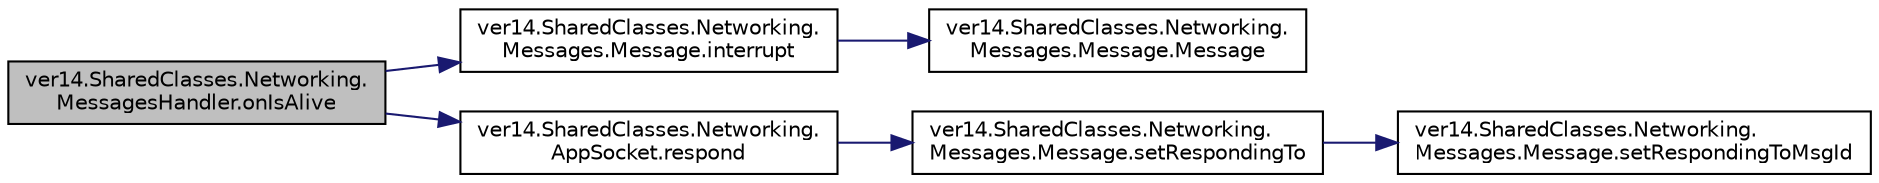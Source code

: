 digraph "ver14.SharedClasses.Networking.MessagesHandler.onIsAlive"
{
 // LATEX_PDF_SIZE
  edge [fontname="Helvetica",fontsize="10",labelfontname="Helvetica",labelfontsize="10"];
  node [fontname="Helvetica",fontsize="10",shape=record];
  rankdir="LR";
  Node1 [label="ver14.SharedClasses.Networking.\lMessagesHandler.onIsAlive",height=0.2,width=0.4,color="black", fillcolor="grey75", style="filled", fontcolor="black",tooltip=" "];
  Node1 -> Node2 [color="midnightblue",fontsize="10",style="solid"];
  Node2 [label="ver14.SharedClasses.Networking.\lMessages.Message.interrupt",height=0.2,width=0.4,color="black", fillcolor="white", style="filled",URL="$classver14_1_1_shared_classes_1_1_networking_1_1_messages_1_1_message.html#a39f2e491e634ba532c3f068bba3f2c8f",tooltip=" "];
  Node2 -> Node3 [color="midnightblue",fontsize="10",style="solid"];
  Node3 [label="ver14.SharedClasses.Networking.\lMessages.Message.Message",height=0.2,width=0.4,color="black", fillcolor="white", style="filled",URL="$classver14_1_1_shared_classes_1_1_networking_1_1_messages_1_1_message.html#a8046410546d4d70614b22fac7f31dc36",tooltip=" "];
  Node1 -> Node4 [color="midnightblue",fontsize="10",style="solid"];
  Node4 [label="ver14.SharedClasses.Networking.\lAppSocket.respond",height=0.2,width=0.4,color="black", fillcolor="white", style="filled",URL="$classver14_1_1_shared_classes_1_1_networking_1_1_app_socket.html#afb813a2398cf0e09b2a1a71b63db9460",tooltip=" "];
  Node4 -> Node5 [color="midnightblue",fontsize="10",style="solid"];
  Node5 [label="ver14.SharedClasses.Networking.\lMessages.Message.setRespondingTo",height=0.2,width=0.4,color="black", fillcolor="white", style="filled",URL="$classver14_1_1_shared_classes_1_1_networking_1_1_messages_1_1_message.html#af28efdc23aec4a9acea74c4b5ac2a460",tooltip=" "];
  Node5 -> Node6 [color="midnightblue",fontsize="10",style="solid"];
  Node6 [label="ver14.SharedClasses.Networking.\lMessages.Message.setRespondingToMsgId",height=0.2,width=0.4,color="black", fillcolor="white", style="filled",URL="$classver14_1_1_shared_classes_1_1_networking_1_1_messages_1_1_message.html#adba403484d7cf2241b629ab8ace2fa2d",tooltip=" "];
}
